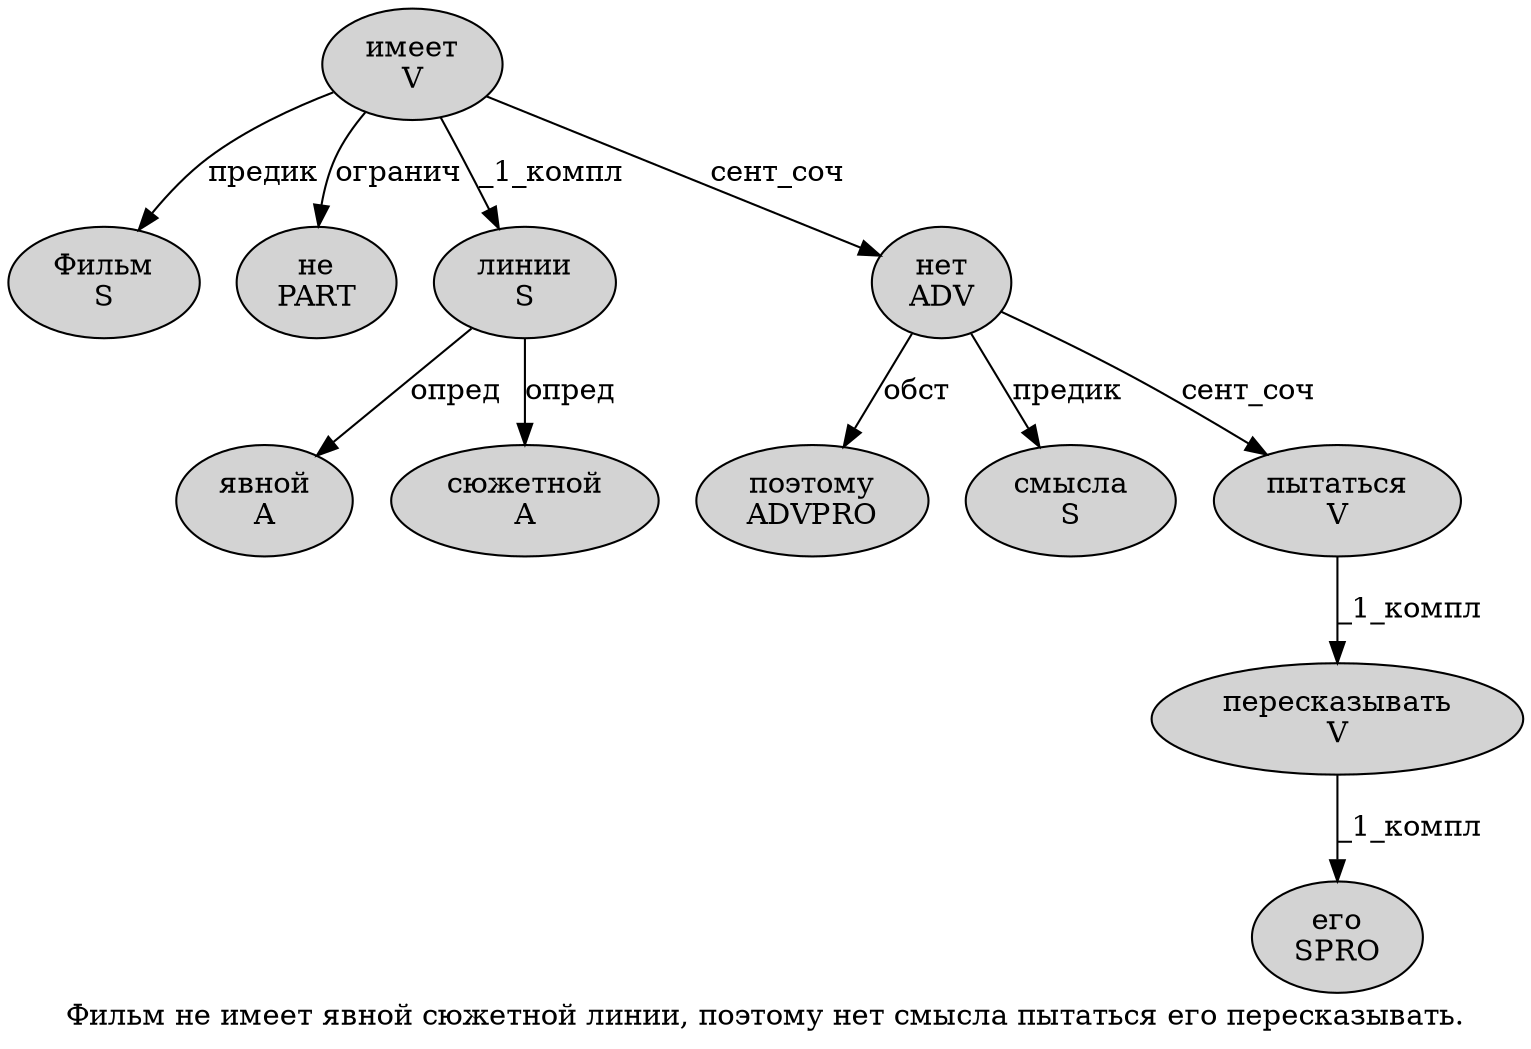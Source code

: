 digraph SENTENCE_2168 {
	graph [label="Фильм не имеет явной сюжетной линии, поэтому нет смысла пытаться его пересказывать."]
	node [style=filled]
		0 [label="Фильм
S" color="" fillcolor=lightgray penwidth=1 shape=ellipse]
		1 [label="не
PART" color="" fillcolor=lightgray penwidth=1 shape=ellipse]
		2 [label="имеет
V" color="" fillcolor=lightgray penwidth=1 shape=ellipse]
		3 [label="явной
A" color="" fillcolor=lightgray penwidth=1 shape=ellipse]
		4 [label="сюжетной
A" color="" fillcolor=lightgray penwidth=1 shape=ellipse]
		5 [label="линии
S" color="" fillcolor=lightgray penwidth=1 shape=ellipse]
		7 [label="поэтому
ADVPRO" color="" fillcolor=lightgray penwidth=1 shape=ellipse]
		8 [label="нет
ADV" color="" fillcolor=lightgray penwidth=1 shape=ellipse]
		9 [label="смысла
S" color="" fillcolor=lightgray penwidth=1 shape=ellipse]
		10 [label="пытаться
V" color="" fillcolor=lightgray penwidth=1 shape=ellipse]
		11 [label="его
SPRO" color="" fillcolor=lightgray penwidth=1 shape=ellipse]
		12 [label="пересказывать
V" color="" fillcolor=lightgray penwidth=1 shape=ellipse]
			12 -> 11 [label="_1_компл"]
			2 -> 0 [label="предик"]
			2 -> 1 [label="огранич"]
			2 -> 5 [label="_1_компл"]
			2 -> 8 [label="сент_соч"]
			8 -> 7 [label="обст"]
			8 -> 9 [label="предик"]
			8 -> 10 [label="сент_соч"]
			5 -> 3 [label="опред"]
			5 -> 4 [label="опред"]
			10 -> 12 [label="_1_компл"]
}